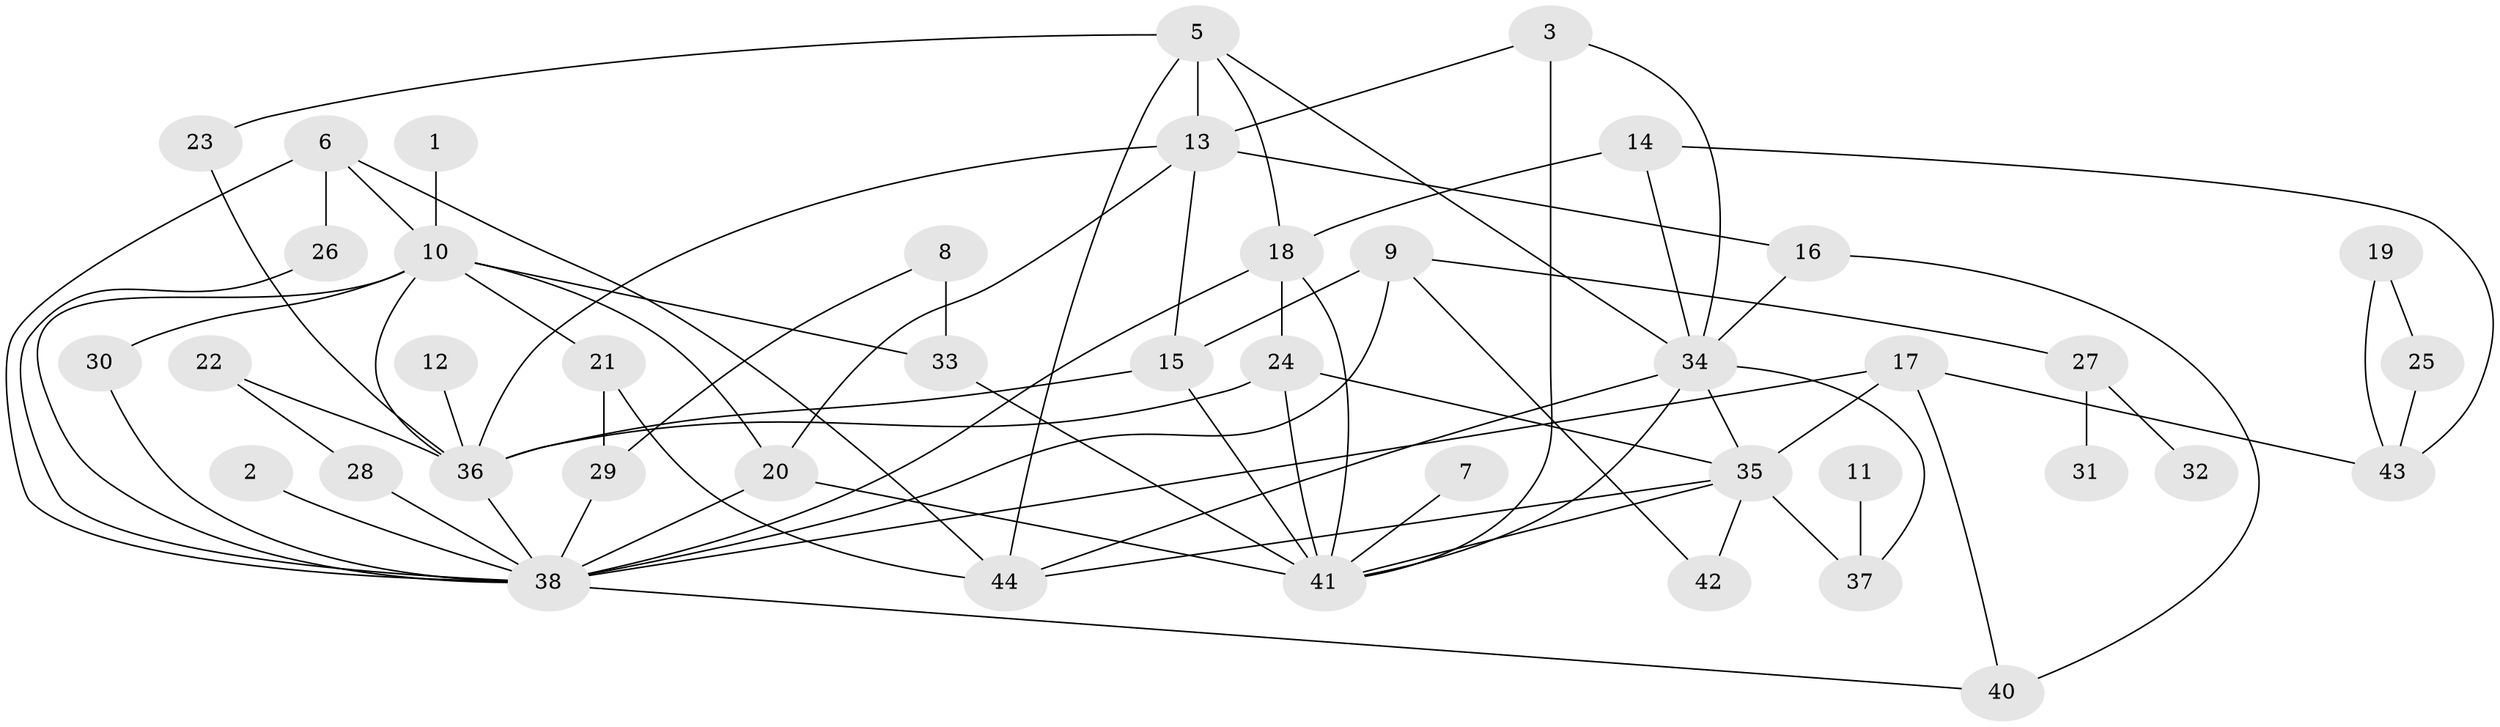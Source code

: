 // original degree distribution, {1: 0.19540229885057472, 3: 0.19540229885057472, 2: 0.3218390804597701, 4: 0.13793103448275862, 5: 0.08045977011494253, 0: 0.011494252873563218, 10: 0.011494252873563218, 7: 0.022988505747126436, 9: 0.011494252873563218, 8: 0.011494252873563218}
// Generated by graph-tools (version 1.1) at 2025/25/03/09/25 03:25:14]
// undirected, 42 vertices, 77 edges
graph export_dot {
graph [start="1"]
  node [color=gray90,style=filled];
  1;
  2;
  3;
  5;
  6;
  7;
  8;
  9;
  10;
  11;
  12;
  13;
  14;
  15;
  16;
  17;
  18;
  19;
  20;
  21;
  22;
  23;
  24;
  25;
  26;
  27;
  28;
  29;
  30;
  31;
  32;
  33;
  34;
  35;
  36;
  37;
  38;
  40;
  41;
  42;
  43;
  44;
  1 -- 10 [weight=1.0];
  2 -- 38 [weight=1.0];
  3 -- 13 [weight=1.0];
  3 -- 34 [weight=1.0];
  3 -- 41 [weight=1.0];
  5 -- 13 [weight=1.0];
  5 -- 18 [weight=1.0];
  5 -- 23 [weight=1.0];
  5 -- 34 [weight=1.0];
  5 -- 44 [weight=1.0];
  6 -- 10 [weight=1.0];
  6 -- 26 [weight=1.0];
  6 -- 38 [weight=1.0];
  6 -- 44 [weight=1.0];
  7 -- 41 [weight=1.0];
  8 -- 29 [weight=1.0];
  8 -- 33 [weight=1.0];
  9 -- 15 [weight=1.0];
  9 -- 27 [weight=1.0];
  9 -- 38 [weight=2.0];
  9 -- 42 [weight=1.0];
  10 -- 20 [weight=1.0];
  10 -- 21 [weight=1.0];
  10 -- 30 [weight=1.0];
  10 -- 33 [weight=2.0];
  10 -- 36 [weight=2.0];
  10 -- 38 [weight=1.0];
  11 -- 37 [weight=1.0];
  12 -- 36 [weight=1.0];
  13 -- 15 [weight=1.0];
  13 -- 16 [weight=1.0];
  13 -- 20 [weight=1.0];
  13 -- 36 [weight=1.0];
  14 -- 18 [weight=1.0];
  14 -- 34 [weight=1.0];
  14 -- 43 [weight=1.0];
  15 -- 36 [weight=1.0];
  15 -- 41 [weight=1.0];
  16 -- 34 [weight=1.0];
  16 -- 40 [weight=1.0];
  17 -- 35 [weight=1.0];
  17 -- 38 [weight=1.0];
  17 -- 40 [weight=1.0];
  17 -- 43 [weight=1.0];
  18 -- 24 [weight=1.0];
  18 -- 38 [weight=1.0];
  18 -- 41 [weight=1.0];
  19 -- 25 [weight=1.0];
  19 -- 43 [weight=1.0];
  20 -- 38 [weight=1.0];
  20 -- 41 [weight=1.0];
  21 -- 29 [weight=1.0];
  21 -- 44 [weight=2.0];
  22 -- 28 [weight=1.0];
  22 -- 36 [weight=1.0];
  23 -- 36 [weight=1.0];
  24 -- 35 [weight=1.0];
  24 -- 36 [weight=1.0];
  24 -- 41 [weight=1.0];
  25 -- 43 [weight=1.0];
  26 -- 38 [weight=1.0];
  27 -- 31 [weight=1.0];
  27 -- 32 [weight=1.0];
  28 -- 38 [weight=1.0];
  29 -- 38 [weight=1.0];
  30 -- 38 [weight=1.0];
  33 -- 41 [weight=1.0];
  34 -- 35 [weight=1.0];
  34 -- 37 [weight=1.0];
  34 -- 41 [weight=1.0];
  34 -- 44 [weight=1.0];
  35 -- 37 [weight=1.0];
  35 -- 41 [weight=1.0];
  35 -- 42 [weight=1.0];
  35 -- 44 [weight=1.0];
  36 -- 38 [weight=1.0];
  38 -- 40 [weight=1.0];
}
